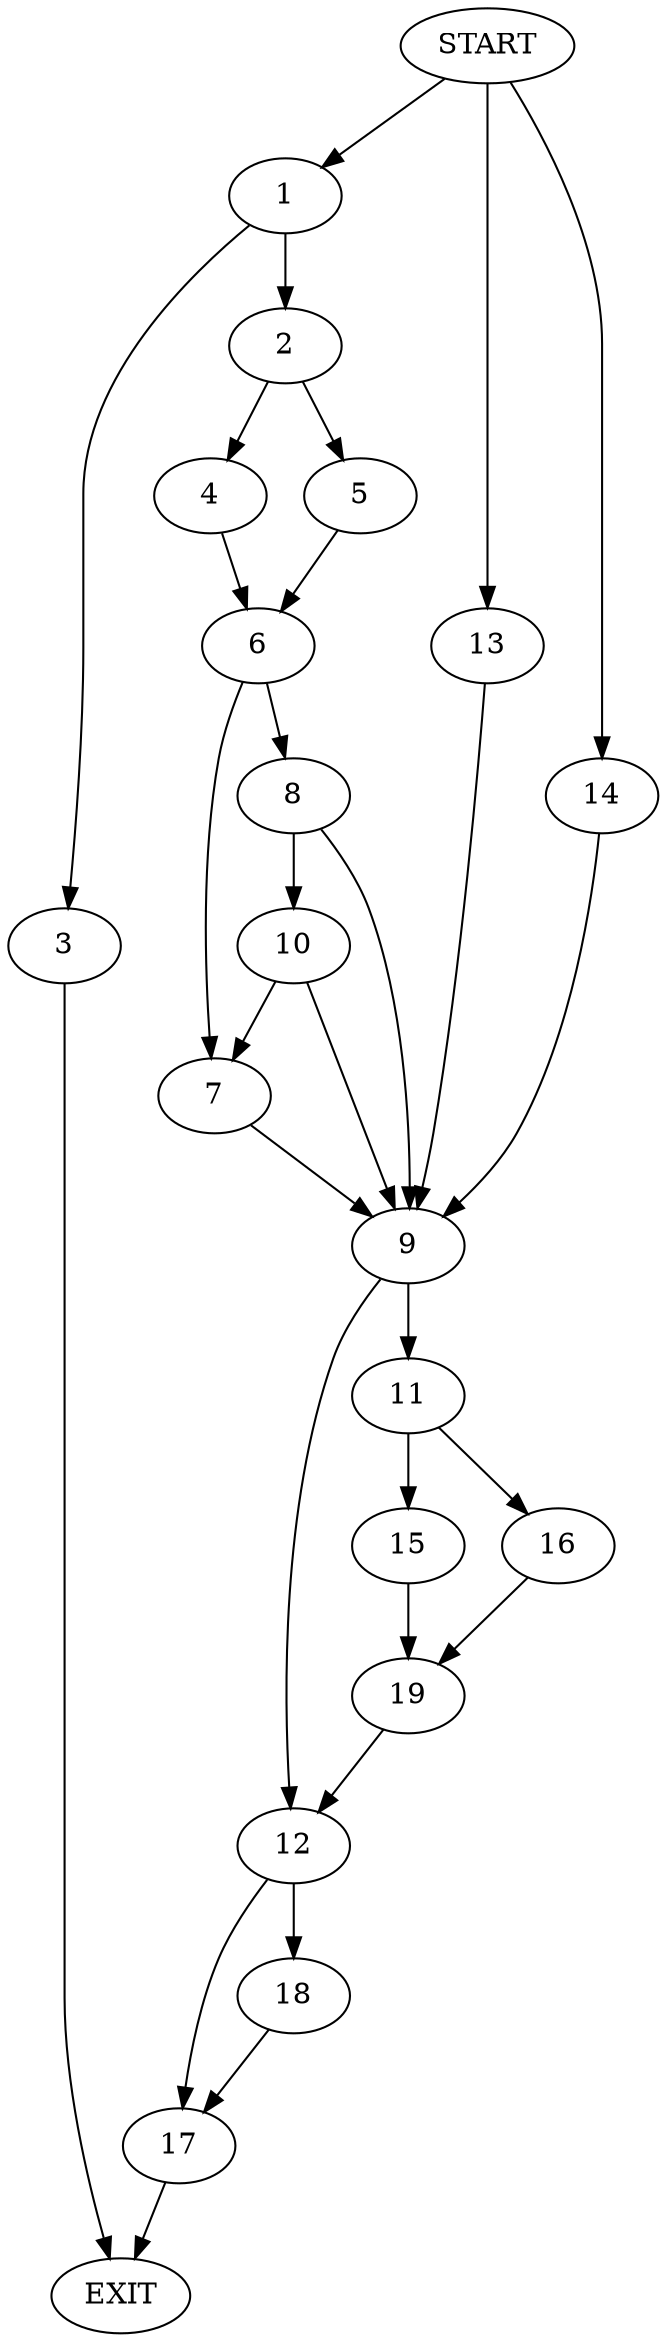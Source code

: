 digraph {
0 [label="START"]
20 [label="EXIT"]
0 -> 1
1 -> 2
1 -> 3
2 -> 4
2 -> 5
3 -> 20
4 -> 6
5 -> 6
6 -> 7
6 -> 8
7 -> 9
8 -> 10
8 -> 9
10 -> 9
10 -> 7
9 -> 11
9 -> 12
0 -> 13
13 -> 9
0 -> 14
14 -> 9
11 -> 15
11 -> 16
12 -> 17
12 -> 18
15 -> 19
16 -> 19
19 -> 12
17 -> 20
18 -> 17
}
